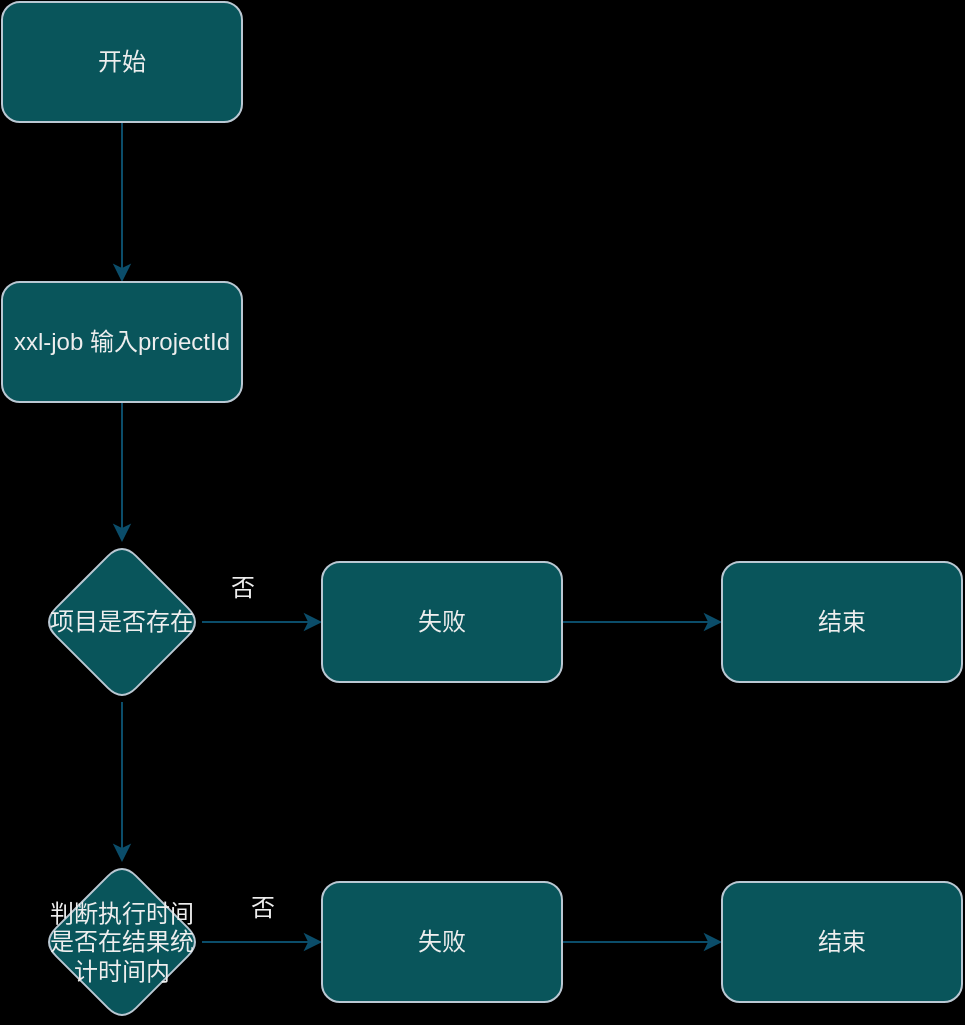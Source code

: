 <mxfile version="21.6.7" type="github">
  <diagram id="C5RBs43oDa-KdzZeNtuy" name="Page-1">
    <mxGraphModel dx="954" dy="500" grid="1" gridSize="10" guides="1" tooltips="1" connect="1" arrows="1" fold="1" page="1" pageScale="1" pageWidth="1200" pageHeight="1920" background="#000000" math="0" shadow="0">
      <root>
        <mxCell id="WIyWlLk6GJQsqaUBKTNV-0" />
        <mxCell id="WIyWlLk6GJQsqaUBKTNV-1" parent="WIyWlLk6GJQsqaUBKTNV-0" />
        <mxCell id="5l3RipoKI3mHGjdsLEfu-2" value="" style="edgeStyle=orthogonalEdgeStyle;rounded=0;orthogonalLoop=1;jettySize=auto;html=1;strokeColor=#0B4D6A;" edge="1" parent="WIyWlLk6GJQsqaUBKTNV-1" source="5l3RipoKI3mHGjdsLEfu-0" target="5l3RipoKI3mHGjdsLEfu-1">
          <mxGeometry relative="1" as="geometry" />
        </mxCell>
        <mxCell id="5l3RipoKI3mHGjdsLEfu-0" value="开始" style="rounded=1;whiteSpace=wrap;html=1;strokeColor=#BAC8D3;fontColor=#EEEEEE;fillColor=#09555B;" vertex="1" parent="WIyWlLk6GJQsqaUBKTNV-1">
          <mxGeometry x="190" y="60" width="120" height="60" as="geometry" />
        </mxCell>
        <mxCell id="5l3RipoKI3mHGjdsLEfu-6" value="" style="edgeStyle=orthogonalEdgeStyle;rounded=0;orthogonalLoop=1;jettySize=auto;html=1;strokeColor=#0B4D6A;" edge="1" parent="WIyWlLk6GJQsqaUBKTNV-1" source="5l3RipoKI3mHGjdsLEfu-1" target="5l3RipoKI3mHGjdsLEfu-5">
          <mxGeometry relative="1" as="geometry" />
        </mxCell>
        <mxCell id="5l3RipoKI3mHGjdsLEfu-1" value="xxl-job 输入projectId" style="whiteSpace=wrap;html=1;fillColor=#09555B;strokeColor=#BAC8D3;fontColor=#EEEEEE;rounded=1;" vertex="1" parent="WIyWlLk6GJQsqaUBKTNV-1">
          <mxGeometry x="190" y="200" width="120" height="60" as="geometry" />
        </mxCell>
        <mxCell id="5l3RipoKI3mHGjdsLEfu-8" value="" style="edgeStyle=orthogonalEdgeStyle;rounded=0;orthogonalLoop=1;jettySize=auto;html=1;strokeColor=#0B4D6A;" edge="1" parent="WIyWlLk6GJQsqaUBKTNV-1" source="5l3RipoKI3mHGjdsLEfu-5" target="5l3RipoKI3mHGjdsLEfu-7">
          <mxGeometry relative="1" as="geometry" />
        </mxCell>
        <mxCell id="5l3RipoKI3mHGjdsLEfu-14" value="" style="edgeStyle=orthogonalEdgeStyle;rounded=0;orthogonalLoop=1;jettySize=auto;html=1;strokeColor=#0B4D6A;" edge="1" parent="WIyWlLk6GJQsqaUBKTNV-1" source="5l3RipoKI3mHGjdsLEfu-5" target="5l3RipoKI3mHGjdsLEfu-13">
          <mxGeometry relative="1" as="geometry" />
        </mxCell>
        <mxCell id="5l3RipoKI3mHGjdsLEfu-5" value="项目是否存在" style="rhombus;whiteSpace=wrap;html=1;fillColor=#09555B;strokeColor=#BAC8D3;fontColor=#EEEEEE;rounded=1;" vertex="1" parent="WIyWlLk6GJQsqaUBKTNV-1">
          <mxGeometry x="210" y="330" width="80" height="80" as="geometry" />
        </mxCell>
        <mxCell id="5l3RipoKI3mHGjdsLEfu-10" value="" style="edgeStyle=orthogonalEdgeStyle;rounded=0;orthogonalLoop=1;jettySize=auto;html=1;strokeColor=#0B4D6A;" edge="1" parent="WIyWlLk6GJQsqaUBKTNV-1" source="5l3RipoKI3mHGjdsLEfu-7" target="5l3RipoKI3mHGjdsLEfu-9">
          <mxGeometry relative="1" as="geometry" />
        </mxCell>
        <mxCell id="5l3RipoKI3mHGjdsLEfu-7" value="失败" style="whiteSpace=wrap;html=1;fillColor=#09555B;strokeColor=#BAC8D3;fontColor=#EEEEEE;rounded=1;" vertex="1" parent="WIyWlLk6GJQsqaUBKTNV-1">
          <mxGeometry x="350" y="340" width="120" height="60" as="geometry" />
        </mxCell>
        <mxCell id="5l3RipoKI3mHGjdsLEfu-9" value="结束" style="whiteSpace=wrap;html=1;fillColor=#09555B;strokeColor=#BAC8D3;fontColor=#EEEEEE;rounded=1;" vertex="1" parent="WIyWlLk6GJQsqaUBKTNV-1">
          <mxGeometry x="550" y="340" width="120" height="60" as="geometry" />
        </mxCell>
        <mxCell id="5l3RipoKI3mHGjdsLEfu-17" value="" style="edgeStyle=orthogonalEdgeStyle;rounded=0;orthogonalLoop=1;jettySize=auto;html=1;strokeColor=#0B4D6A;" edge="1" parent="WIyWlLk6GJQsqaUBKTNV-1" source="5l3RipoKI3mHGjdsLEfu-13" target="5l3RipoKI3mHGjdsLEfu-16">
          <mxGeometry relative="1" as="geometry" />
        </mxCell>
        <mxCell id="5l3RipoKI3mHGjdsLEfu-13" value="判断执行时间是否在结果统计时间内" style="rhombus;whiteSpace=wrap;html=1;fillColor=#09555B;strokeColor=#BAC8D3;fontColor=#EEEEEE;rounded=1;" vertex="1" parent="WIyWlLk6GJQsqaUBKTNV-1">
          <mxGeometry x="210" y="490" width="80" height="80" as="geometry" />
        </mxCell>
        <mxCell id="5l3RipoKI3mHGjdsLEfu-15" value="否" style="text;html=1;align=center;verticalAlign=middle;resizable=0;points=[];autosize=1;strokeColor=none;fillColor=none;fontColor=#EEEEEE;" vertex="1" parent="WIyWlLk6GJQsqaUBKTNV-1">
          <mxGeometry x="290" y="338" width="40" height="30" as="geometry" />
        </mxCell>
        <mxCell id="5l3RipoKI3mHGjdsLEfu-20" value="" style="edgeStyle=orthogonalEdgeStyle;rounded=0;orthogonalLoop=1;jettySize=auto;html=1;strokeColor=#0B4D6A;" edge="1" parent="WIyWlLk6GJQsqaUBKTNV-1" source="5l3RipoKI3mHGjdsLEfu-16" target="5l3RipoKI3mHGjdsLEfu-19">
          <mxGeometry relative="1" as="geometry" />
        </mxCell>
        <mxCell id="5l3RipoKI3mHGjdsLEfu-16" value="失败" style="whiteSpace=wrap;html=1;fillColor=#09555B;strokeColor=#BAC8D3;fontColor=#EEEEEE;rounded=1;" vertex="1" parent="WIyWlLk6GJQsqaUBKTNV-1">
          <mxGeometry x="350" y="500" width="120" height="60" as="geometry" />
        </mxCell>
        <mxCell id="5l3RipoKI3mHGjdsLEfu-18" value="否" style="text;html=1;align=center;verticalAlign=middle;resizable=0;points=[];autosize=1;strokeColor=none;fillColor=none;fontColor=#EEEEEE;" vertex="1" parent="WIyWlLk6GJQsqaUBKTNV-1">
          <mxGeometry x="300" y="498" width="40" height="30" as="geometry" />
        </mxCell>
        <mxCell id="5l3RipoKI3mHGjdsLEfu-19" value="结束" style="whiteSpace=wrap;html=1;fillColor=#09555B;strokeColor=#BAC8D3;fontColor=#EEEEEE;rounded=1;" vertex="1" parent="WIyWlLk6GJQsqaUBKTNV-1">
          <mxGeometry x="550" y="500" width="120" height="60" as="geometry" />
        </mxCell>
      </root>
    </mxGraphModel>
  </diagram>
</mxfile>
